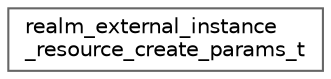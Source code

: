 digraph "Graphical Class Hierarchy"
{
 // LATEX_PDF_SIZE
  bgcolor="transparent";
  edge [fontname=Helvetica,fontsize=10,labelfontname=Helvetica,labelfontsize=10];
  node [fontname=Helvetica,fontsize=10,shape=box,height=0.2,width=0.4];
  rankdir="LR";
  Node0 [id="Node000000",label="realm_external_instance\l_resource_create_params_t",height=0.2,width=0.4,color="grey40", fillcolor="white", style="filled",URL="$structrealm__external__instance__resource__create__params__t.html",tooltip=" "];
}
